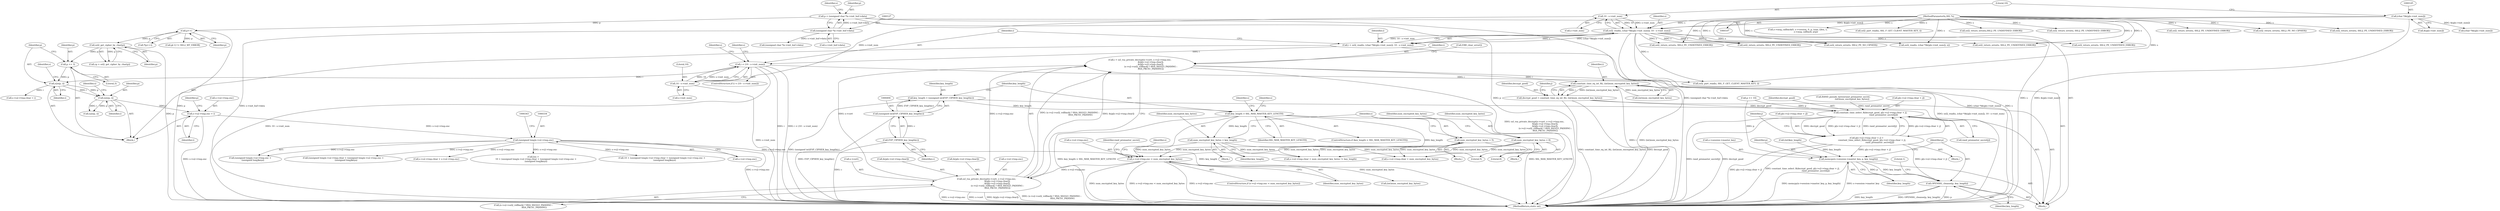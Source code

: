 digraph "0_openssl_d81a1600588b726c2bdccda7efad3cc7a87d6245_0@API" {
"1000592" [label="(Call,i = ssl_rsa_private_decrypt(s->cert, s->s2->tmp.enc,\n                                &(p[s->s2->tmp.clear]),\n                                &(p[s->s2->tmp.clear]),\n                                (s->s2->ssl2_rollback) ? RSA_SSLV23_PADDING :\n                                RSA_PKCS1_PADDING))"];
"1000594" [label="(Call,ssl_rsa_private_decrypt(s->cert, s->s2->tmp.enc,\n                                &(p[s->s2->tmp.clear]),\n                                &(p[s->s2->tmp.clear]),\n                                (s->s2->ssl2_rollback) ? RSA_SSLV23_PADDING :\n                                RSA_PKCS1_PADDING))"];
"1000563" [label="(Call,s->s2->tmp.enc < num_encrypted_key_bytes)"];
"1000333" [label="(Call,(unsigned long)s->s2->tmp.enc)"];
"1000246" [label="(Call,s->s2->tmp.enc = i)"];
"1000243" [label="(Call,n2s(p, i))"];
"1000231" [label="(Call,n2s(p, i))"];
"1000228" [label="(Call,p += 3)"];
"1000205" [label="(Call,ssl2_get_cipher_by_char(p))"];
"1000178" [label="(Call,p++)"];
"1000124" [label="(Call,p = (unsigned char *)s->init_buf->data)"];
"1000126" [label="(Call,(unsigned char *)s->init_buf->data)"];
"1000158" [label="(Call,i < (10 - s->init_num))"];
"1000140" [label="(Call,i = ssl2_read(s, (char *)&(p[s->init_num]), 10 - s->init_num))"];
"1000142" [label="(Call,ssl2_read(s, (char *)&(p[s->init_num]), 10 - s->init_num))"];
"1000108" [label="(MethodParameterIn,SSL *s)"];
"1000144" [label="(Call,(char *)&(p[s->init_num]))"];
"1000152" [label="(Call,10 - s->init_num)"];
"1000160" [label="(Call,10 - s->init_num)"];
"1000532" [label="(Call,num_encrypted_key_bytes = 5)"];
"1000525" [label="(Call,num_encrypted_key_bytes = 8)"];
"1000537" [label="(Call,num_encrypted_key_bytes = key_length)"];
"1000498" [label="(Call,key_length > SSL_MAX_MASTER_KEY_LENGTH)"];
"1000491" [label="(Call,key_length = (unsigned int)EVP_CIPHER_key_length(c))"];
"1000493" [label="(Call,(unsigned int)EVP_CIPHER_key_length(c))"];
"1000495" [label="(Call,EVP_CIPHER_key_length(c))"];
"1000636" [label="(Call,constant_time_eq_int_8(i, (int)num_encrypted_key_bytes))"];
"1000634" [label="(Call,decrypt_good = constant_time_eq_int_8(i, (int)num_encrypted_key_bytes))"];
"1000663" [label="(Call,constant_time_select_8(decrypt_good, p[s->s2->tmp.clear + j],\n                                       rand_premaster_secret[j]))"];
"1000651" [label="(Call,p[s->s2->tmp.clear + j] =\n                constant_time_select_8(decrypt_good, p[s->s2->tmp.clear + j],\n                                       rand_premaster_secret[j]))"];
"1000688" [label="(Call,memcpy(s->session->master_key, p, key_length))"];
"1000696" [label="(Call,OPENSSL_cleanse(p, key_length))"];
"1000584" [label="(Call,RAND_pseudo_bytes(rand_premaster_secret,\n                          (int)num_encrypted_key_bytes))"];
"1000177" [label="(Call,*(p++))"];
"1000491" [label="(Call,key_length = (unsigned int)EVP_CIPHER_key_length(c))"];
"1000333" [label="(Call,(unsigned long)s->s2->tmp.enc)"];
"1000688" [label="(Call,memcpy(s->session->master_key, p, key_length))"];
"1000230" [label="(Literal,3)"];
"1000153" [label="(Literal,10)"];
"1000350" [label="(Call,ssl2_return_error(s, SSL2_PE_UNDEFINED_ERROR))"];
"1000563" [label="(Call,s->s2->tmp.enc < num_encrypted_key_bytes)"];
"1000526" [label="(Identifier,num_encrypted_key_bytes)"];
"1000493" [label="(Call,(unsigned int)EVP_CIPHER_key_length(c))"];
"1000594" [label="(Call,ssl_rsa_private_decrypt(s->cert, s->s2->tmp.enc,\n                                &(p[s->s2->tmp.clear]),\n                                &(p[s->s2->tmp.clear]),\n                                (s->s2->ssl2_rollback) ? RSA_SSLV23_PADDING :\n                                RSA_PKCS1_PADDING))"];
"1000372" [label="(Call,(char *)&(p[s->init_num]))"];
"1000247" [label="(Call,s->s2->tmp.enc)"];
"1000108" [label="(MethodParameterIn,SSL *s)"];
"1000496" [label="(Identifier,c)"];
"1000534" [label="(Literal,5)"];
"1000154" [label="(Call,s->init_num)"];
"1000541" [label="(Call,s->s2->tmp.clear + num_encrypted_key_bytes != key_length)"];
"1000395" [label="(Call,s->msg_callback(0, s->version, 0, p, (size_t)len, s,\n                        s->msg_callback_arg))"];
"1000234" [label="(Call,s->s2->tmp.clear = i)"];
"1000663" [label="(Call,constant_time_select_8(decrypt_good, p[s->s2->tmp.clear + j],\n                                       rand_premaster_secret[j]))"];
"1000593" [label="(Identifier,i)"];
"1000172" [label="(Identifier,s)"];
"1000318" [label="(Call,len =\n        10 + (unsigned long)s->s2->tmp.clear + (unsigned long)s->s2->tmp.enc +\n        (unsigned long)keya)"];
"1000203" [label="(Call,cp = ssl2_get_cipher_by_char(p))"];
"1000250" [label="(Identifier,s)"];
"1000232" [label="(Identifier,p)"];
"1000536" [label="(Block,)"];
"1000695" [label="(Identifier,key_length)"];
"1000255" [label="(Call,n2s(p, i))"];
"1000598" [label="(Call,s->s2->tmp.enc)"];
"1000228" [label="(Call,p += 3)"];
"1000651" [label="(Call,p[s->s2->tmp.clear + j] =\n                constant_time_select_8(decrypt_good, p[s->s2->tmp.clear + j],\n                                       rand_premaster_secret[j]))"];
"1000592" [label="(Call,i = ssl_rsa_private_decrypt(s->cert, s->s2->tmp.enc,\n                                &(p[s->s2->tmp.clear]),\n                                &(p[s->s2->tmp.clear]),\n                                (s->s2->ssl2_rollback) ? RSA_SSLV23_PADDING :\n                                RSA_PKCS1_PADDING))"];
"1000498" [label="(Call,key_length > SSL_MAX_MASTER_KEY_LENGTH)"];
"1000595" [label="(Call,s->cert)"];
"1000142" [label="(Call,ssl2_read(s, (char *)&(p[s->init_num]), 10 - s->init_num))"];
"1000320" [label="(Call,10 + (unsigned long)s->s2->tmp.clear + (unsigned long)s->s2->tmp.enc +\n        (unsigned long)keya)"];
"1000605" [label="(Call,&(p[s->s2->tmp.clear]))"];
"1000386" [label="(Call,ssl2_part_read(s, SSL_F_GET_CLIENT_MASTER_KEY, i))"];
"1000109" [label="(Block,)"];
"1000229" [label="(Identifier,p)"];
"1000233" [label="(Identifier,i)"];
"1000615" [label="(Call,&(p[s->s2->tmp.clear]))"];
"1000542" [label="(Call,s->s2->tmp.clear + num_encrypted_key_bytes)"];
"1000335" [label="(Call,s->s2->tmp.enc)"];
"1000694" [label="(Identifier,p)"];
"1000183" [label="(Call,p[-1] != SSL2_MT_ERROR)"];
"1000495" [label="(Call,EVP_CIPHER_key_length(c))"];
"1000574" [label="(Identifier,s)"];
"1000636" [label="(Call,constant_time_eq_int_8(i, (int)num_encrypted_key_bytes))"];
"1000635" [label="(Identifier,decrypt_good)"];
"1000500" [label="(Identifier,SSL_MAX_MASTER_KEY_LENGTH)"];
"1000322" [label="(Call,(unsigned long)s->s2->tmp.clear + (unsigned long)s->s2->tmp.enc +\n        (unsigned long)keya)"];
"1000166" [label="(Call,ssl2_part_read(s, SSL_F_GET_CLIENT_MASTER_KEY, i))"];
"1000564" [label="(Call,s->s2->tmp.enc)"];
"1000139" [label="(Block,)"];
"1000531" [label="(Block,)"];
"1000696" [label="(Call,OPENSSL_cleanse(p, key_length))"];
"1000571" [label="(Identifier,num_encrypted_key_bytes)"];
"1000573" [label="(Call,ssl2_return_error(s,SSL2_PE_UNDEFINED_ERROR))"];
"1000421" [label="(Call,s->s2->tmp.clear + s->s2->tmp.enc)"];
"1000332" [label="(Call,(unsigned long)s->s2->tmp.enc +\n        (unsigned long)keya)"];
"1000532" [label="(Call,num_encrypted_key_bytes = 5)"];
"1000665" [label="(Call,p[s->s2->tmp.clear + j])"];
"1000650" [label="(Block,)"];
"1000158" [label="(Call,i < (10 - s->init_num))"];
"1000452" [label="(Call,ssl2_return_error(s, SSL2_PE_UNDEFINED_ERROR))"];
"1000700" [label="(Literal,1)"];
"1000161" [label="(Literal,10)"];
"1000231" [label="(Call,n2s(p, i))"];
"1000128" [label="(Call,s->init_buf->data)"];
"1000652" [label="(Call,p[s->s2->tmp.clear + j])"];
"1000205" [label="(Call,ssl2_get_cipher_by_char(p))"];
"1000206" [label="(Identifier,p)"];
"1000649" [label="(Identifier,j)"];
"1000409" [label="(Call,p += 10)"];
"1000497" [label="(ControlStructure,if (key_length > SSL_MAX_MASTER_KEY_LENGTH))"];
"1000643" [label="(Identifier,j)"];
"1000546" [label="(Identifier,s)"];
"1000152" [label="(Call,10 - s->init_num)"];
"1000370" [label="(Call,ssl2_read(s, (char *)&(p[s->init_num]), n))"];
"1000585" [label="(Identifier,rand_premaster_secret)"];
"1000502" [label="(Call,ssl2_return_error(s, SSL2_PE_UNDEFINED_ERROR))"];
"1000539" [label="(Identifier,key_length)"];
"1000637" [label="(Identifier,i)"];
"1000499" [label="(Identifier,key_length)"];
"1000159" [label="(Identifier,i)"];
"1000302" [label="(Call,ssl2_return_error(s, SSL2_PE_UNDEFINED_ERROR))"];
"1000162" [label="(Call,s->init_num)"];
"1000625" [label="(Call,(s->s2->ssl2_rollback) ? RSA_SSLV23_PADDING :\n                                RSA_PKCS1_PADDING)"];
"1000527" [label="(Literal,8)"];
"1000533" [label="(Identifier,num_encrypted_key_bytes)"];
"1000245" [label="(Identifier,i)"];
"1000254" [label="(Identifier,i)"];
"1000633" [label="(Call,ERR_clear_error())"];
"1000146" [label="(Call,&(p[s->init_num]))"];
"1000190" [label="(Call,ssl2_return_error(s, SSL2_PE_UNDEFINED_ERROR))"];
"1000638" [label="(Call,(int)num_encrypted_key_bytes)"];
"1000141" [label="(Identifier,i)"];
"1000492" [label="(Identifier,key_length)"];
"1000664" [label="(Identifier,decrypt_good)"];
"1000483" [label="(Call,ssl2_return_error(s, SSL2_PE_NO_CIPHER))"];
"1000525" [label="(Call,num_encrypted_key_bytes = 8)"];
"1000256" [label="(Identifier,p)"];
"1000160" [label="(Call,10 - s->init_num)"];
"1000157" [label="(ControlStructure,if (i < (10 - s->init_num)))"];
"1000246" [label="(Call,s->s2->tmp.enc = i)"];
"1000537" [label="(Call,num_encrypted_key_bytes = key_length)"];
"1000516" [label="(Identifier,s)"];
"1000238" [label="(Identifier,s)"];
"1000698" [label="(Identifier,key_length)"];
"1000167" [label="(Identifier,s)"];
"1000586" [label="(Call,(int)num_encrypted_key_bytes)"];
"1000178" [label="(Call,p++)"];
"1000243" [label="(Call,n2s(p, i))"];
"1000701" [label="(MethodReturn,static int)"];
"1000553" [label="(Call,ssl2_return_error(s, SSL2_PE_UNDEFINED_ERROR))"];
"1000263" [label="(Call,ssl2_return_error(s, SSL2_PE_UNDEFINED_ERROR))"];
"1000244" [label="(Identifier,p)"];
"1000521" [label="(Block,)"];
"1000676" [label="(Call,rand_premaster_secret[j])"];
"1000140" [label="(Call,i = ssl2_read(s, (char *)&(p[s->init_num]), 10 - s->init_num))"];
"1000562" [label="(ControlStructure,if (s->s2->tmp.enc < num_encrypted_key_bytes))"];
"1000212" [label="(Call,ssl2_return_error(s, SSL2_PE_NO_CIPHER))"];
"1000685" [label="(Call,(int)key_length)"];
"1000697" [label="(Identifier,p)"];
"1000503" [label="(Identifier,s)"];
"1000144" [label="(Call,(char *)&(p[s->init_num]))"];
"1000179" [label="(Identifier,p)"];
"1000634" [label="(Call,decrypt_good = constant_time_eq_int_8(i, (int)num_encrypted_key_bytes))"];
"1000126" [label="(Call,(unsigned char *)s->init_buf->data)"];
"1000125" [label="(Identifier,p)"];
"1000538" [label="(Identifier,num_encrypted_key_bytes)"];
"1000689" [label="(Call,s->session->master_key)"];
"1000136" [label="(Identifier,s)"];
"1000124" [label="(Call,p = (unsigned char *)s->init_buf->data)"];
"1000286" [label="(Call,(unsigned char *)s->init_buf->data)"];
"1000143" [label="(Identifier,s)"];
"1000592" -> "1000109"  [label="AST: "];
"1000592" -> "1000594"  [label="CFG: "];
"1000593" -> "1000592"  [label="AST: "];
"1000594" -> "1000592"  [label="AST: "];
"1000633" -> "1000592"  [label="CFG: "];
"1000592" -> "1000701"  [label="DDG: ssl_rsa_private_decrypt(s->cert, s->s2->tmp.enc,\n                                &(p[s->s2->tmp.clear]),\n                                &(p[s->s2->tmp.clear]),\n                                (s->s2->ssl2_rollback) ? RSA_SSLV23_PADDING :\n                                RSA_PKCS1_PADDING)"];
"1000594" -> "1000592"  [label="DDG: (s->s2->ssl2_rollback) ? RSA_SSLV23_PADDING :\n                                RSA_PKCS1_PADDING"];
"1000594" -> "1000592"  [label="DDG: &(p[s->s2->tmp.clear])"];
"1000594" -> "1000592"  [label="DDG: s->cert"];
"1000594" -> "1000592"  [label="DDG: s->s2->tmp.enc"];
"1000592" -> "1000636"  [label="DDG: i"];
"1000594" -> "1000625"  [label="CFG: "];
"1000595" -> "1000594"  [label="AST: "];
"1000598" -> "1000594"  [label="AST: "];
"1000605" -> "1000594"  [label="AST: "];
"1000615" -> "1000594"  [label="AST: "];
"1000625" -> "1000594"  [label="AST: "];
"1000594" -> "1000701"  [label="DDG: s->s2->tmp.enc"];
"1000594" -> "1000701"  [label="DDG: s->cert"];
"1000594" -> "1000701"  [label="DDG: &(p[s->s2->tmp.clear])"];
"1000594" -> "1000701"  [label="DDG: (s->s2->ssl2_rollback) ? RSA_SSLV23_PADDING :\n                                RSA_PKCS1_PADDING"];
"1000563" -> "1000594"  [label="DDG: s->s2->tmp.enc"];
"1000563" -> "1000562"  [label="AST: "];
"1000563" -> "1000571"  [label="CFG: "];
"1000564" -> "1000563"  [label="AST: "];
"1000571" -> "1000563"  [label="AST: "];
"1000574" -> "1000563"  [label="CFG: "];
"1000585" -> "1000563"  [label="CFG: "];
"1000563" -> "1000701"  [label="DDG: num_encrypted_key_bytes"];
"1000563" -> "1000701"  [label="DDG: s->s2->tmp.enc < num_encrypted_key_bytes"];
"1000563" -> "1000701"  [label="DDG: s->s2->tmp.enc"];
"1000333" -> "1000563"  [label="DDG: s->s2->tmp.enc"];
"1000532" -> "1000563"  [label="DDG: num_encrypted_key_bytes"];
"1000525" -> "1000563"  [label="DDG: num_encrypted_key_bytes"];
"1000537" -> "1000563"  [label="DDG: num_encrypted_key_bytes"];
"1000563" -> "1000586"  [label="DDG: num_encrypted_key_bytes"];
"1000333" -> "1000332"  [label="AST: "];
"1000333" -> "1000335"  [label="CFG: "];
"1000334" -> "1000333"  [label="AST: "];
"1000335" -> "1000333"  [label="AST: "];
"1000343" -> "1000333"  [label="CFG: "];
"1000333" -> "1000701"  [label="DDG: s->s2->tmp.enc"];
"1000333" -> "1000318"  [label="DDG: s->s2->tmp.enc"];
"1000333" -> "1000320"  [label="DDG: s->s2->tmp.enc"];
"1000333" -> "1000322"  [label="DDG: s->s2->tmp.enc"];
"1000333" -> "1000332"  [label="DDG: s->s2->tmp.enc"];
"1000246" -> "1000333"  [label="DDG: s->s2->tmp.enc"];
"1000333" -> "1000421"  [label="DDG: s->s2->tmp.enc"];
"1000246" -> "1000139"  [label="AST: "];
"1000246" -> "1000254"  [label="CFG: "];
"1000247" -> "1000246"  [label="AST: "];
"1000254" -> "1000246"  [label="AST: "];
"1000256" -> "1000246"  [label="CFG: "];
"1000246" -> "1000701"  [label="DDG: s->s2->tmp.enc"];
"1000243" -> "1000246"  [label="DDG: i"];
"1000243" -> "1000139"  [label="AST: "];
"1000243" -> "1000245"  [label="CFG: "];
"1000244" -> "1000243"  [label="AST: "];
"1000245" -> "1000243"  [label="AST: "];
"1000250" -> "1000243"  [label="CFG: "];
"1000231" -> "1000243"  [label="DDG: p"];
"1000231" -> "1000243"  [label="DDG: i"];
"1000243" -> "1000255"  [label="DDG: p"];
"1000243" -> "1000255"  [label="DDG: i"];
"1000231" -> "1000139"  [label="AST: "];
"1000231" -> "1000233"  [label="CFG: "];
"1000232" -> "1000231"  [label="AST: "];
"1000233" -> "1000231"  [label="AST: "];
"1000238" -> "1000231"  [label="CFG: "];
"1000228" -> "1000231"  [label="DDG: p"];
"1000158" -> "1000231"  [label="DDG: i"];
"1000231" -> "1000234"  [label="DDG: i"];
"1000228" -> "1000139"  [label="AST: "];
"1000228" -> "1000230"  [label="CFG: "];
"1000229" -> "1000228"  [label="AST: "];
"1000230" -> "1000228"  [label="AST: "];
"1000232" -> "1000228"  [label="CFG: "];
"1000205" -> "1000228"  [label="DDG: p"];
"1000205" -> "1000203"  [label="AST: "];
"1000205" -> "1000206"  [label="CFG: "];
"1000206" -> "1000205"  [label="AST: "];
"1000203" -> "1000205"  [label="CFG: "];
"1000205" -> "1000701"  [label="DDG: p"];
"1000205" -> "1000203"  [label="DDG: p"];
"1000178" -> "1000205"  [label="DDG: p"];
"1000178" -> "1000177"  [label="AST: "];
"1000178" -> "1000179"  [label="CFG: "];
"1000179" -> "1000178"  [label="AST: "];
"1000177" -> "1000178"  [label="CFG: "];
"1000178" -> "1000701"  [label="DDG: p"];
"1000124" -> "1000178"  [label="DDG: p"];
"1000178" -> "1000183"  [label="DDG: p"];
"1000124" -> "1000109"  [label="AST: "];
"1000124" -> "1000126"  [label="CFG: "];
"1000125" -> "1000124"  [label="AST: "];
"1000126" -> "1000124"  [label="AST: "];
"1000136" -> "1000124"  [label="CFG: "];
"1000124" -> "1000701"  [label="DDG: (unsigned char *)s->init_buf->data"];
"1000124" -> "1000701"  [label="DDG: p"];
"1000126" -> "1000124"  [label="DDG: s->init_buf->data"];
"1000126" -> "1000128"  [label="CFG: "];
"1000127" -> "1000126"  [label="AST: "];
"1000128" -> "1000126"  [label="AST: "];
"1000126" -> "1000701"  [label="DDG: s->init_buf->data"];
"1000126" -> "1000286"  [label="DDG: s->init_buf->data"];
"1000158" -> "1000157"  [label="AST: "];
"1000158" -> "1000160"  [label="CFG: "];
"1000159" -> "1000158"  [label="AST: "];
"1000160" -> "1000158"  [label="AST: "];
"1000167" -> "1000158"  [label="CFG: "];
"1000172" -> "1000158"  [label="CFG: "];
"1000158" -> "1000701"  [label="DDG: i"];
"1000158" -> "1000701"  [label="DDG: 10 - s->init_num"];
"1000158" -> "1000701"  [label="DDG: i < (10 - s->init_num)"];
"1000140" -> "1000158"  [label="DDG: i"];
"1000160" -> "1000158"  [label="DDG: 10"];
"1000160" -> "1000158"  [label="DDG: s->init_num"];
"1000158" -> "1000166"  [label="DDG: i"];
"1000140" -> "1000139"  [label="AST: "];
"1000140" -> "1000142"  [label="CFG: "];
"1000141" -> "1000140"  [label="AST: "];
"1000142" -> "1000140"  [label="AST: "];
"1000159" -> "1000140"  [label="CFG: "];
"1000140" -> "1000701"  [label="DDG: ssl2_read(s, (char *)&(p[s->init_num]), 10 - s->init_num)"];
"1000142" -> "1000140"  [label="DDG: s"];
"1000142" -> "1000140"  [label="DDG: (char *)&(p[s->init_num])"];
"1000142" -> "1000140"  [label="DDG: 10 - s->init_num"];
"1000142" -> "1000152"  [label="CFG: "];
"1000143" -> "1000142"  [label="AST: "];
"1000144" -> "1000142"  [label="AST: "];
"1000152" -> "1000142"  [label="AST: "];
"1000142" -> "1000701"  [label="DDG: (char *)&(p[s->init_num])"];
"1000142" -> "1000701"  [label="DDG: s"];
"1000108" -> "1000142"  [label="DDG: s"];
"1000144" -> "1000142"  [label="DDG: &(p[s->init_num])"];
"1000152" -> "1000142"  [label="DDG: 10"];
"1000152" -> "1000142"  [label="DDG: s->init_num"];
"1000142" -> "1000166"  [label="DDG: s"];
"1000142" -> "1000190"  [label="DDG: s"];
"1000142" -> "1000212"  [label="DDG: s"];
"1000142" -> "1000263"  [label="DDG: s"];
"1000142" -> "1000302"  [label="DDG: s"];
"1000142" -> "1000350"  [label="DDG: s"];
"1000142" -> "1000370"  [label="DDG: s"];
"1000108" -> "1000107"  [label="AST: "];
"1000108" -> "1000701"  [label="DDG: s"];
"1000108" -> "1000166"  [label="DDG: s"];
"1000108" -> "1000190"  [label="DDG: s"];
"1000108" -> "1000212"  [label="DDG: s"];
"1000108" -> "1000263"  [label="DDG: s"];
"1000108" -> "1000302"  [label="DDG: s"];
"1000108" -> "1000350"  [label="DDG: s"];
"1000108" -> "1000370"  [label="DDG: s"];
"1000108" -> "1000386"  [label="DDG: s"];
"1000108" -> "1000395"  [label="DDG: s"];
"1000108" -> "1000452"  [label="DDG: s"];
"1000108" -> "1000483"  [label="DDG: s"];
"1000108" -> "1000502"  [label="DDG: s"];
"1000108" -> "1000553"  [label="DDG: s"];
"1000108" -> "1000573"  [label="DDG: s"];
"1000144" -> "1000146"  [label="CFG: "];
"1000145" -> "1000144"  [label="AST: "];
"1000146" -> "1000144"  [label="AST: "];
"1000153" -> "1000144"  [label="CFG: "];
"1000144" -> "1000701"  [label="DDG: &(p[s->init_num])"];
"1000144" -> "1000372"  [label="DDG: &(p[s->init_num])"];
"1000152" -> "1000154"  [label="CFG: "];
"1000153" -> "1000152"  [label="AST: "];
"1000154" -> "1000152"  [label="AST: "];
"1000152" -> "1000160"  [label="DDG: s->init_num"];
"1000160" -> "1000162"  [label="CFG: "];
"1000161" -> "1000160"  [label="AST: "];
"1000162" -> "1000160"  [label="AST: "];
"1000160" -> "1000701"  [label="DDG: s->init_num"];
"1000532" -> "1000531"  [label="AST: "];
"1000532" -> "1000534"  [label="CFG: "];
"1000533" -> "1000532"  [label="AST: "];
"1000534" -> "1000532"  [label="AST: "];
"1000546" -> "1000532"  [label="CFG: "];
"1000532" -> "1000541"  [label="DDG: num_encrypted_key_bytes"];
"1000532" -> "1000542"  [label="DDG: num_encrypted_key_bytes"];
"1000525" -> "1000521"  [label="AST: "];
"1000525" -> "1000527"  [label="CFG: "];
"1000526" -> "1000525"  [label="AST: "];
"1000527" -> "1000525"  [label="AST: "];
"1000546" -> "1000525"  [label="CFG: "];
"1000525" -> "1000541"  [label="DDG: num_encrypted_key_bytes"];
"1000525" -> "1000542"  [label="DDG: num_encrypted_key_bytes"];
"1000537" -> "1000536"  [label="AST: "];
"1000537" -> "1000539"  [label="CFG: "];
"1000538" -> "1000537"  [label="AST: "];
"1000539" -> "1000537"  [label="AST: "];
"1000546" -> "1000537"  [label="CFG: "];
"1000498" -> "1000537"  [label="DDG: key_length"];
"1000537" -> "1000541"  [label="DDG: num_encrypted_key_bytes"];
"1000537" -> "1000542"  [label="DDG: num_encrypted_key_bytes"];
"1000498" -> "1000497"  [label="AST: "];
"1000498" -> "1000500"  [label="CFG: "];
"1000499" -> "1000498"  [label="AST: "];
"1000500" -> "1000498"  [label="AST: "];
"1000503" -> "1000498"  [label="CFG: "];
"1000516" -> "1000498"  [label="CFG: "];
"1000498" -> "1000701"  [label="DDG: key_length > SSL_MAX_MASTER_KEY_LENGTH"];
"1000498" -> "1000701"  [label="DDG: key_length"];
"1000498" -> "1000701"  [label="DDG: SSL_MAX_MASTER_KEY_LENGTH"];
"1000491" -> "1000498"  [label="DDG: key_length"];
"1000498" -> "1000541"  [label="DDG: key_length"];
"1000491" -> "1000109"  [label="AST: "];
"1000491" -> "1000493"  [label="CFG: "];
"1000492" -> "1000491"  [label="AST: "];
"1000493" -> "1000491"  [label="AST: "];
"1000499" -> "1000491"  [label="CFG: "];
"1000491" -> "1000701"  [label="DDG: (unsigned int)EVP_CIPHER_key_length(c)"];
"1000493" -> "1000491"  [label="DDG: EVP_CIPHER_key_length(c)"];
"1000493" -> "1000495"  [label="CFG: "];
"1000494" -> "1000493"  [label="AST: "];
"1000495" -> "1000493"  [label="AST: "];
"1000493" -> "1000701"  [label="DDG: EVP_CIPHER_key_length(c)"];
"1000495" -> "1000493"  [label="DDG: c"];
"1000495" -> "1000496"  [label="CFG: "];
"1000496" -> "1000495"  [label="AST: "];
"1000495" -> "1000701"  [label="DDG: c"];
"1000636" -> "1000634"  [label="AST: "];
"1000636" -> "1000638"  [label="CFG: "];
"1000637" -> "1000636"  [label="AST: "];
"1000638" -> "1000636"  [label="AST: "];
"1000634" -> "1000636"  [label="CFG: "];
"1000636" -> "1000701"  [label="DDG: (int)num_encrypted_key_bytes"];
"1000636" -> "1000701"  [label="DDG: i"];
"1000636" -> "1000634"  [label="DDG: i"];
"1000636" -> "1000634"  [label="DDG: (int)num_encrypted_key_bytes"];
"1000638" -> "1000636"  [label="DDG: num_encrypted_key_bytes"];
"1000634" -> "1000109"  [label="AST: "];
"1000635" -> "1000634"  [label="AST: "];
"1000643" -> "1000634"  [label="CFG: "];
"1000634" -> "1000701"  [label="DDG: decrypt_good"];
"1000634" -> "1000701"  [label="DDG: constant_time_eq_int_8(i, (int)num_encrypted_key_bytes)"];
"1000634" -> "1000663"  [label="DDG: decrypt_good"];
"1000663" -> "1000651"  [label="AST: "];
"1000663" -> "1000676"  [label="CFG: "];
"1000664" -> "1000663"  [label="AST: "];
"1000665" -> "1000663"  [label="AST: "];
"1000676" -> "1000663"  [label="AST: "];
"1000651" -> "1000663"  [label="CFG: "];
"1000663" -> "1000701"  [label="DDG: rand_premaster_secret[j]"];
"1000663" -> "1000701"  [label="DDG: decrypt_good"];
"1000663" -> "1000651"  [label="DDG: decrypt_good"];
"1000663" -> "1000651"  [label="DDG: p[s->s2->tmp.clear + j]"];
"1000663" -> "1000651"  [label="DDG: rand_premaster_secret[j]"];
"1000651" -> "1000663"  [label="DDG: p[s->s2->tmp.clear + j]"];
"1000409" -> "1000663"  [label="DDG: p"];
"1000584" -> "1000663"  [label="DDG: rand_premaster_secret"];
"1000651" -> "1000650"  [label="AST: "];
"1000652" -> "1000651"  [label="AST: "];
"1000649" -> "1000651"  [label="CFG: "];
"1000651" -> "1000701"  [label="DDG: constant_time_select_8(decrypt_good, p[s->s2->tmp.clear + j],\n                                       rand_premaster_secret[j])"];
"1000651" -> "1000701"  [label="DDG: p[s->s2->tmp.clear + j]"];
"1000651" -> "1000688"  [label="DDG: p[s->s2->tmp.clear + j]"];
"1000651" -> "1000696"  [label="DDG: p[s->s2->tmp.clear + j]"];
"1000688" -> "1000109"  [label="AST: "];
"1000688" -> "1000695"  [label="CFG: "];
"1000689" -> "1000688"  [label="AST: "];
"1000694" -> "1000688"  [label="AST: "];
"1000695" -> "1000688"  [label="AST: "];
"1000697" -> "1000688"  [label="CFG: "];
"1000688" -> "1000701"  [label="DDG: s->session->master_key"];
"1000688" -> "1000701"  [label="DDG: memcpy(s->session->master_key, p, key_length)"];
"1000409" -> "1000688"  [label="DDG: p"];
"1000685" -> "1000688"  [label="DDG: key_length"];
"1000688" -> "1000696"  [label="DDG: p"];
"1000688" -> "1000696"  [label="DDG: key_length"];
"1000696" -> "1000109"  [label="AST: "];
"1000696" -> "1000698"  [label="CFG: "];
"1000697" -> "1000696"  [label="AST: "];
"1000698" -> "1000696"  [label="AST: "];
"1000700" -> "1000696"  [label="CFG: "];
"1000696" -> "1000701"  [label="DDG: OPENSSL_cleanse(p, key_length)"];
"1000696" -> "1000701"  [label="DDG: p"];
"1000696" -> "1000701"  [label="DDG: key_length"];
}
